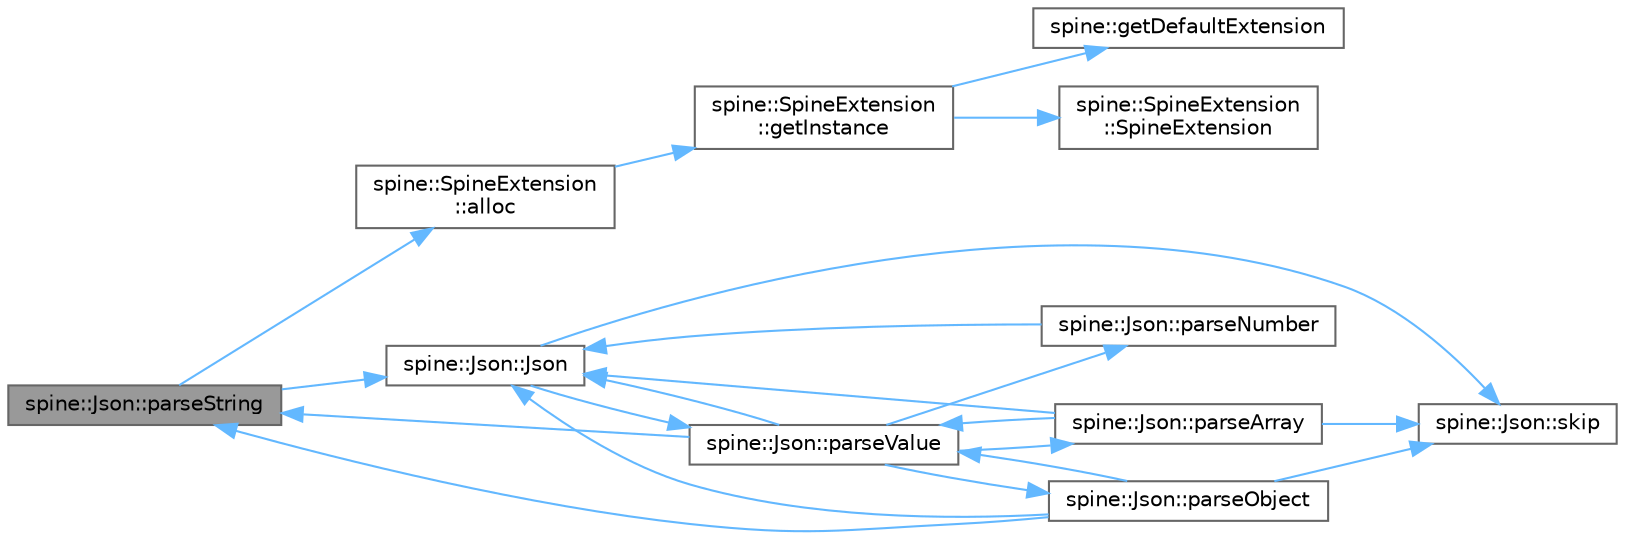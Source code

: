 digraph "spine::Json::parseString"
{
 // LATEX_PDF_SIZE
  bgcolor="transparent";
  edge [fontname=Helvetica,fontsize=10,labelfontname=Helvetica,labelfontsize=10];
  node [fontname=Helvetica,fontsize=10,shape=box,height=0.2,width=0.4];
  rankdir="LR";
  Node1 [id="Node000001",label="spine::Json::parseString",height=0.2,width=0.4,color="gray40", fillcolor="grey60", style="filled", fontcolor="black",tooltip=" "];
  Node1 -> Node2 [id="edge21_Node000001_Node000002",color="steelblue1",style="solid",tooltip=" "];
  Node2 [id="Node000002",label="spine::SpineExtension\l::alloc",height=0.2,width=0.4,color="grey40", fillcolor="white", style="filled",URL="$classspine_1_1_spine_extension.html#a220903a1a9a94bb1d9719f192ff5a469",tooltip=" "];
  Node2 -> Node3 [id="edge22_Node000002_Node000003",color="steelblue1",style="solid",tooltip=" "];
  Node3 [id="Node000003",label="spine::SpineExtension\l::getInstance",height=0.2,width=0.4,color="grey40", fillcolor="white", style="filled",URL="$classspine_1_1_spine_extension.html#ab60f2a37a933de36919feea9a33de55b",tooltip=" "];
  Node3 -> Node4 [id="edge23_Node000003_Node000004",color="steelblue1",style="solid",tooltip=" "];
  Node4 [id="Node000004",label="spine::getDefaultExtension",height=0.2,width=0.4,color="grey40", fillcolor="white", style="filled",URL="$namespacespine.html#a24f615f096f30200fe83c7a9cc811f75",tooltip=" "];
  Node3 -> Node5 [id="edge24_Node000003_Node000005",color="steelblue1",style="solid",tooltip=" "];
  Node5 [id="Node000005",label="spine::SpineExtension\l::SpineExtension",height=0.2,width=0.4,color="grey40", fillcolor="white", style="filled",URL="$classspine_1_1_spine_extension.html#ae8793479e170e386fa72946ca48758ab",tooltip=" "];
  Node1 -> Node6 [id="edge25_Node000001_Node000006",color="steelblue1",style="solid",tooltip=" "];
  Node6 [id="Node000006",label="spine::Json::Json",height=0.2,width=0.4,color="grey40", fillcolor="white", style="filled",URL="$classspine_1_1_json.html#a0fcb84cf9d016ce27fa37cd5ae206018",tooltip=" "];
  Node6 -> Node7 [id="edge26_Node000006_Node000007",color="steelblue1",style="solid",tooltip=" "];
  Node7 [id="Node000007",label="spine::Json::parseValue",height=0.2,width=0.4,color="grey40", fillcolor="white", style="filled",URL="$classspine_1_1_json.html#a5341c71cbacfb9afeb5f281ee37a6d2e",tooltip=" "];
  Node7 -> Node6 [id="edge27_Node000007_Node000006",color="steelblue1",style="solid",tooltip=" "];
  Node7 -> Node8 [id="edge28_Node000007_Node000008",color="steelblue1",style="solid",tooltip=" "];
  Node8 [id="Node000008",label="spine::Json::parseArray",height=0.2,width=0.4,color="grey40", fillcolor="white", style="filled",URL="$classspine_1_1_json.html#ad22172ff64de9024924600079a27f695",tooltip=" "];
  Node8 -> Node6 [id="edge29_Node000008_Node000006",color="steelblue1",style="solid",tooltip=" "];
  Node8 -> Node7 [id="edge30_Node000008_Node000007",color="steelblue1",style="solid",tooltip=" "];
  Node8 -> Node9 [id="edge31_Node000008_Node000009",color="steelblue1",style="solid",tooltip=" "];
  Node9 [id="Node000009",label="spine::Json::skip",height=0.2,width=0.4,color="grey40", fillcolor="white", style="filled",URL="$classspine_1_1_json.html#ad9a4368a8a5b5b7cdf4b376cb51a3109",tooltip=" "];
  Node7 -> Node10 [id="edge32_Node000007_Node000010",color="steelblue1",style="solid",tooltip=" "];
  Node10 [id="Node000010",label="spine::Json::parseNumber",height=0.2,width=0.4,color="grey40", fillcolor="white", style="filled",URL="$classspine_1_1_json.html#ae8d9adf0143d0d9074678b0e7c610d89",tooltip=" "];
  Node10 -> Node6 [id="edge33_Node000010_Node000006",color="steelblue1",style="solid",tooltip=" "];
  Node7 -> Node11 [id="edge34_Node000007_Node000011",color="steelblue1",style="solid",tooltip=" "];
  Node11 [id="Node000011",label="spine::Json::parseObject",height=0.2,width=0.4,color="grey40", fillcolor="white", style="filled",URL="$classspine_1_1_json.html#a107254e0c570ce0526c417917210e77f",tooltip=" "];
  Node11 -> Node6 [id="edge35_Node000011_Node000006",color="steelblue1",style="solid",tooltip=" "];
  Node11 -> Node1 [id="edge36_Node000011_Node000001",color="steelblue1",style="solid",tooltip=" "];
  Node11 -> Node7 [id="edge37_Node000011_Node000007",color="steelblue1",style="solid",tooltip=" "];
  Node11 -> Node9 [id="edge38_Node000011_Node000009",color="steelblue1",style="solid",tooltip=" "];
  Node7 -> Node1 [id="edge39_Node000007_Node000001",color="steelblue1",style="solid",tooltip=" "];
  Node6 -> Node9 [id="edge40_Node000006_Node000009",color="steelblue1",style="solid",tooltip=" "];
}
